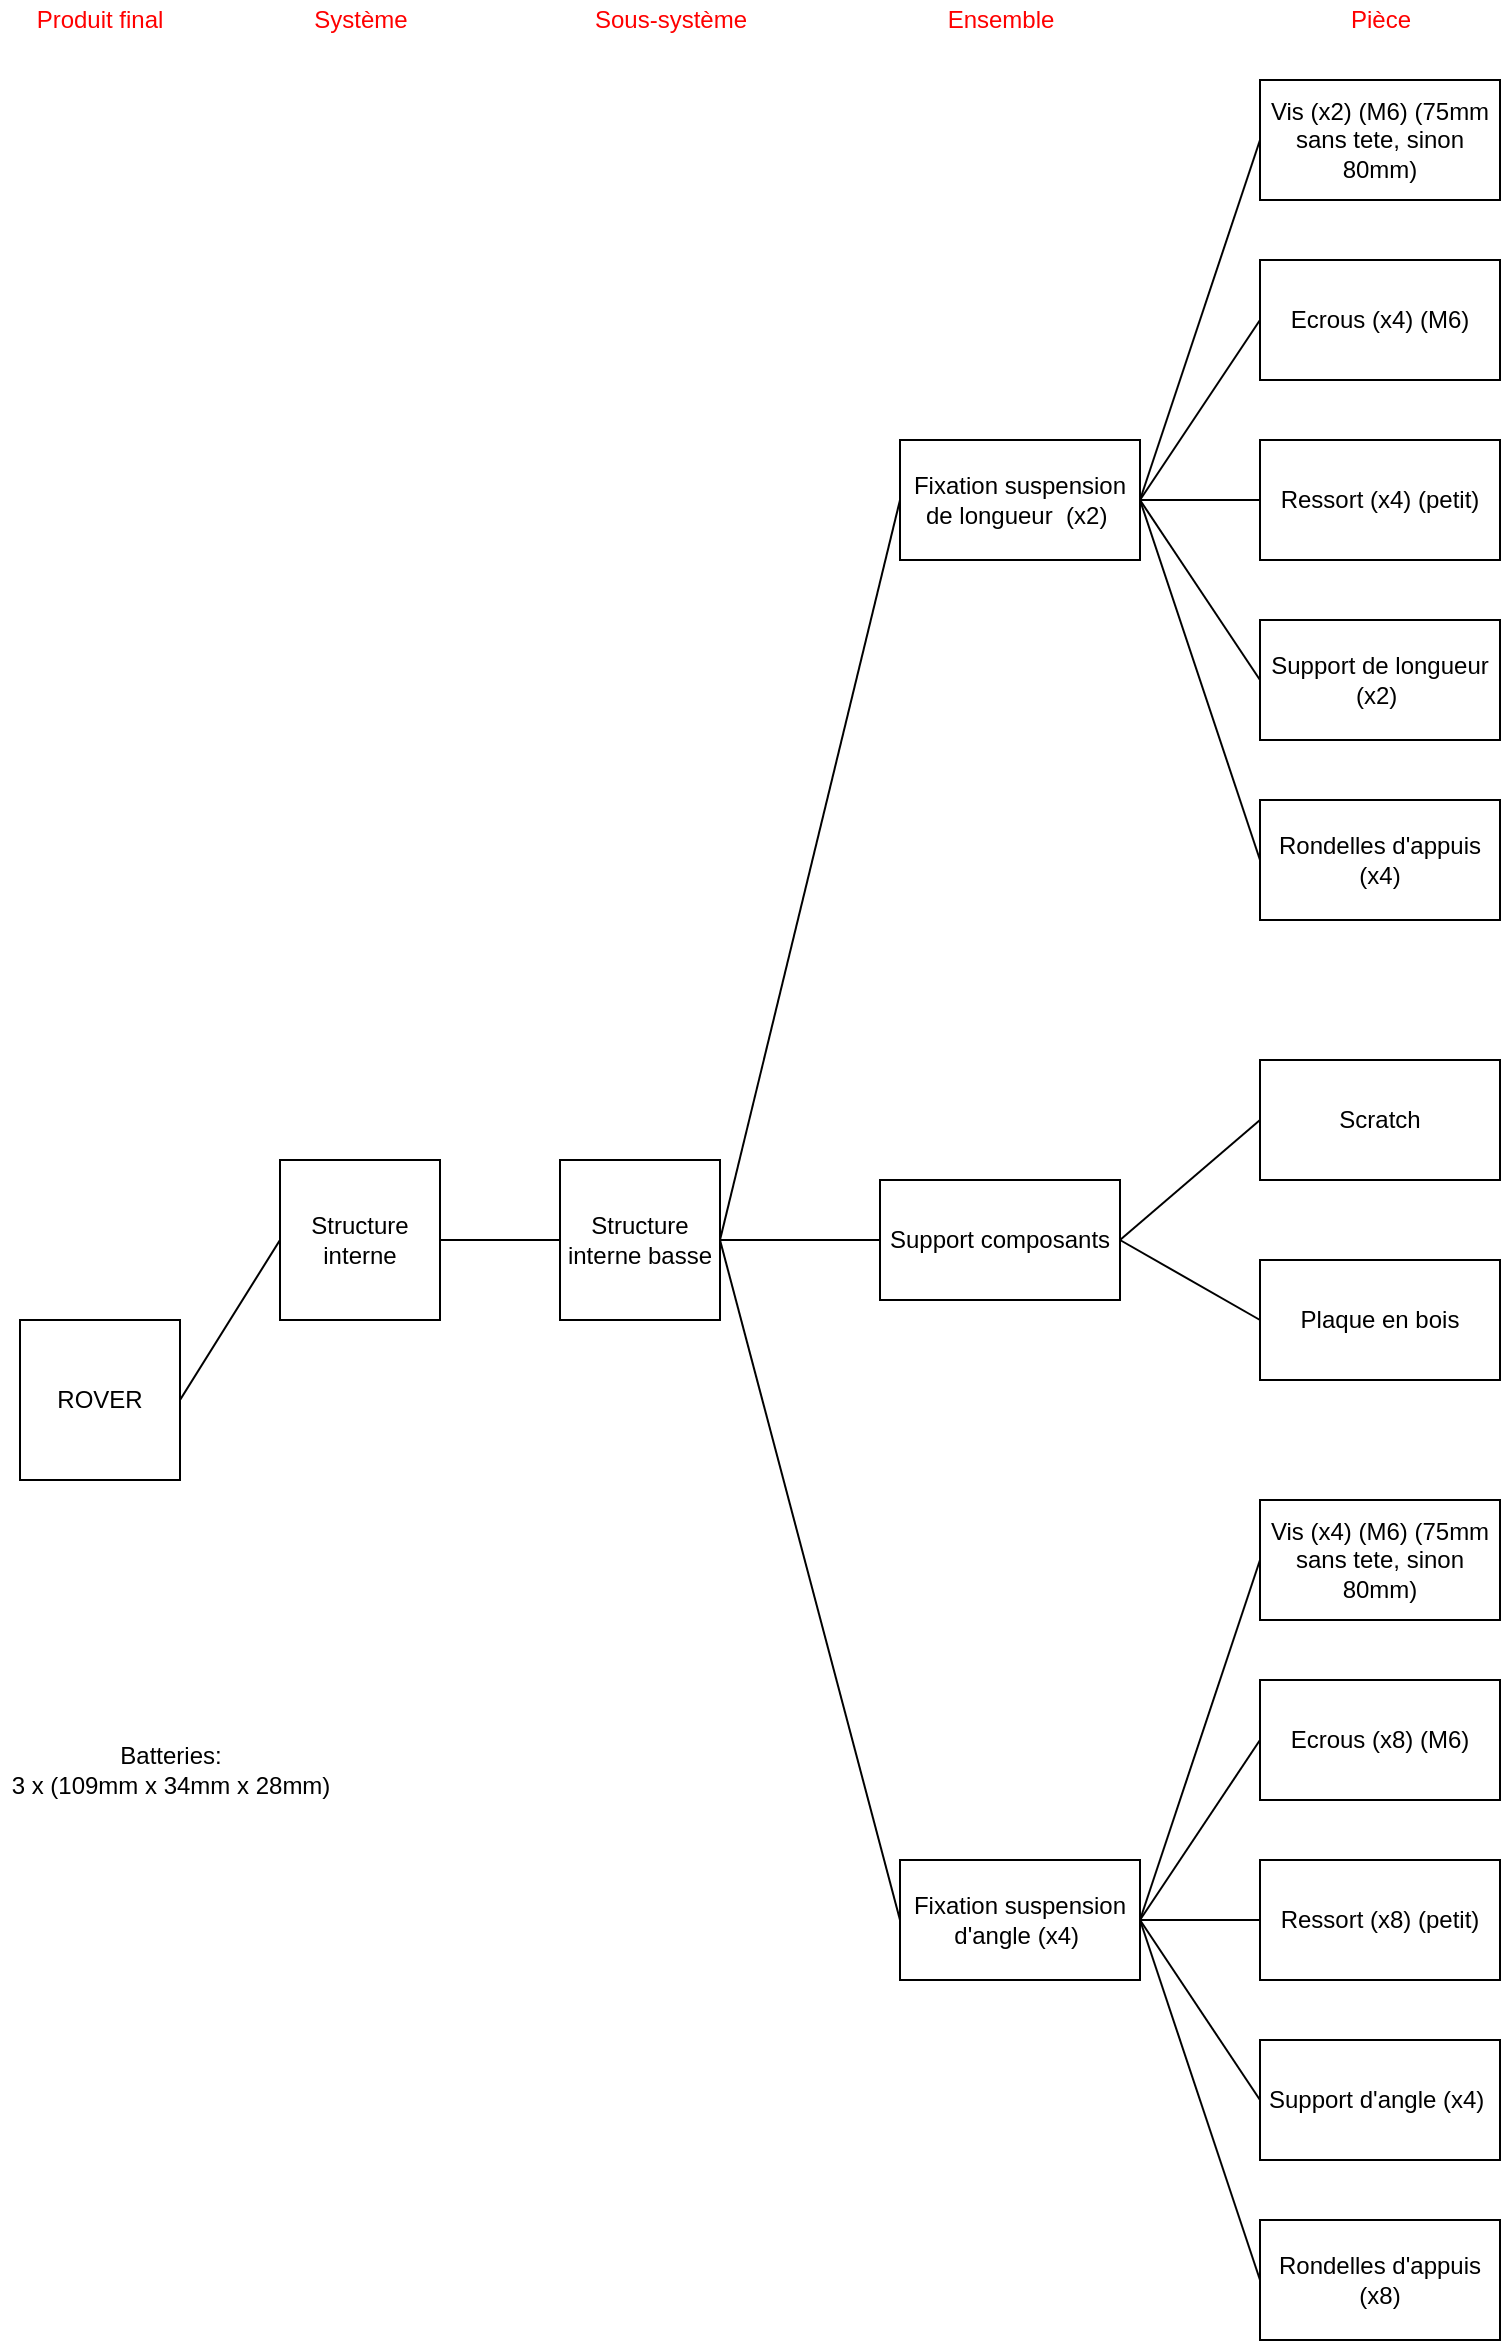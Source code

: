 <mxfile version="14.3.0" type="github">
  <diagram id="-r_7loNKQe63HdzvDH9P" name="Page-1">
    <mxGraphModel dx="1703" dy="1961" grid="1" gridSize="10" guides="1" tooltips="1" connect="1" arrows="1" fold="1" page="1" pageScale="1" pageWidth="827" pageHeight="1169" math="0" shadow="0">
      <root>
        <mxCell id="0" />
        <mxCell id="1" parent="0" />
        <mxCell id="rVRNtMf_y19ixe9vTFbE-1" value="ROVER" style="whiteSpace=wrap;html=1;aspect=fixed;" parent="1" vertex="1">
          <mxGeometry x="10" y="280" width="80" height="80" as="geometry" />
        </mxCell>
        <mxCell id="rVRNtMf_y19ixe9vTFbE-2" value="" style="endArrow=none;html=1;entryX=0;entryY=0.5;entryDx=0;entryDy=0;exitX=1;exitY=0.5;exitDx=0;exitDy=0;" parent="1" source="rVRNtMf_y19ixe9vTFbE-1" target="rVRNtMf_y19ixe9vTFbE-3" edge="1">
          <mxGeometry width="50" height="50" relative="1" as="geometry">
            <mxPoint x="80" y="310" as="sourcePoint" />
            <mxPoint x="160" y="190" as="targetPoint" />
          </mxGeometry>
        </mxCell>
        <mxCell id="rVRNtMf_y19ixe9vTFbE-3" value="Structure&lt;br&gt;interne" style="whiteSpace=wrap;html=1;aspect=fixed;" parent="1" vertex="1">
          <mxGeometry x="140" y="200" width="80" height="80" as="geometry" />
        </mxCell>
        <mxCell id="zL_rI8aIZWHBaIImfmpk-1" value="" style="endArrow=none;html=1;exitX=1;exitY=0.5;exitDx=0;exitDy=0;" parent="1" source="rVRNtMf_y19ixe9vTFbE-3" target="zL_rI8aIZWHBaIImfmpk-2" edge="1">
          <mxGeometry width="50" height="50" relative="1" as="geometry">
            <mxPoint x="220" y="189.5" as="sourcePoint" />
            <mxPoint x="300" y="189.5" as="targetPoint" />
          </mxGeometry>
        </mxCell>
        <mxCell id="zL_rI8aIZWHBaIImfmpk-2" value="Structure interne basse" style="whiteSpace=wrap;html=1;aspect=fixed;" parent="1" vertex="1">
          <mxGeometry x="280" y="200" width="80" height="80" as="geometry" />
        </mxCell>
        <mxCell id="jXSv2_IPyZ-ztP2nzSzB-3" value="Support composants" style="rounded=0;whiteSpace=wrap;html=1;" parent="1" vertex="1">
          <mxGeometry x="440" y="210" width="120" height="60" as="geometry" />
        </mxCell>
        <mxCell id="vqDQWSO-JDJzaBdUemxl-1" value="" style="endArrow=none;html=1;exitX=1;exitY=0.5;exitDx=0;exitDy=0;entryX=0;entryY=0.5;entryDx=0;entryDy=0;" parent="1" source="zL_rI8aIZWHBaIImfmpk-2" target="jXSv2_IPyZ-ztP2nzSzB-3" edge="1">
          <mxGeometry width="50" height="50" relative="1" as="geometry">
            <mxPoint x="360" y="190" as="sourcePoint" />
            <mxPoint x="440" y="110" as="targetPoint" />
          </mxGeometry>
        </mxCell>
        <mxCell id="vqDQWSO-JDJzaBdUemxl-2" value="&lt;font color=&quot;#ff0000&quot;&gt;Produit final&lt;/font&gt;" style="text;html=1;strokeColor=none;fillColor=none;align=center;verticalAlign=middle;whiteSpace=wrap;rounded=0;" parent="1" vertex="1">
          <mxGeometry x="10" y="-380" width="80" height="20" as="geometry" />
        </mxCell>
        <mxCell id="vqDQWSO-JDJzaBdUemxl-4" value="&lt;font color=&quot;#ff0000&quot;&gt;Système&lt;/font&gt;" style="text;html=1;align=center;verticalAlign=middle;resizable=0;points=[];autosize=1;" parent="1" vertex="1">
          <mxGeometry x="150" y="-380" width="60" height="20" as="geometry" />
        </mxCell>
        <mxCell id="vqDQWSO-JDJzaBdUemxl-5" value="&lt;font color=&quot;#ff0000&quot;&gt;Sous-système&lt;/font&gt;" style="text;html=1;align=center;verticalAlign=middle;resizable=0;points=[];autosize=1;" parent="1" vertex="1">
          <mxGeometry x="290" y="-380" width="90" height="20" as="geometry" />
        </mxCell>
        <mxCell id="vqDQWSO-JDJzaBdUemxl-7" value="" style="endArrow=none;html=1;entryX=0;entryY=0.5;entryDx=0;entryDy=0;exitX=1;exitY=0.5;exitDx=0;exitDy=0;" parent="1" source="zL_rI8aIZWHBaIImfmpk-2" target="vqDQWSO-JDJzaBdUemxl-9" edge="1">
          <mxGeometry width="50" height="50" relative="1" as="geometry">
            <mxPoint x="420" y="270" as="sourcePoint" />
            <mxPoint x="450" y="239.5" as="targetPoint" />
          </mxGeometry>
        </mxCell>
        <mxCell id="vqDQWSO-JDJzaBdUemxl-9" value="Fixation suspension d&#39;angle (x4)&amp;nbsp;" style="whiteSpace=wrap;html=1;" parent="1" vertex="1">
          <mxGeometry x="450" y="550" width="120" height="60" as="geometry" />
        </mxCell>
        <mxCell id="vqDQWSO-JDJzaBdUemxl-10" value="" style="endArrow=none;html=1;entryX=0;entryY=0.5;entryDx=0;entryDy=0;exitX=1;exitY=0.5;exitDx=0;exitDy=0;" parent="1" source="vqDQWSO-JDJzaBdUemxl-9" target="vqDQWSO-JDJzaBdUemxl-11" edge="1">
          <mxGeometry width="50" height="50" relative="1" as="geometry">
            <mxPoint x="560" y="520" as="sourcePoint" />
            <mxPoint x="610" y="400" as="targetPoint" />
            <Array as="points" />
          </mxGeometry>
        </mxCell>
        <mxCell id="vqDQWSO-JDJzaBdUemxl-11" value="Vis (x4) (M6) (75mm sans tete, sinon 80mm)" style="whiteSpace=wrap;html=1;rounded=0;" parent="1" vertex="1">
          <mxGeometry x="630" y="370" width="120" height="60" as="geometry" />
        </mxCell>
        <mxCell id="vqDQWSO-JDJzaBdUemxl-12" value="" style="endArrow=none;html=1;entryX=0;entryY=0.5;entryDx=0;entryDy=0;exitX=1;exitY=0.5;exitDx=0;exitDy=0;" parent="1" source="vqDQWSO-JDJzaBdUemxl-9" target="vqDQWSO-JDJzaBdUemxl-13" edge="1">
          <mxGeometry width="50" height="50" relative="1" as="geometry">
            <mxPoint x="560" y="520" as="sourcePoint" />
            <mxPoint x="600" y="460" as="targetPoint" />
            <Array as="points" />
          </mxGeometry>
        </mxCell>
        <mxCell id="vqDQWSO-JDJzaBdUemxl-13" value="Ecrous (x8) (M6)" style="whiteSpace=wrap;html=1;" parent="1" vertex="1">
          <mxGeometry x="630" y="460" width="120" height="60" as="geometry" />
        </mxCell>
        <mxCell id="vqDQWSO-JDJzaBdUemxl-15" value="Ressort (x8) (petit)" style="whiteSpace=wrap;html=1;" parent="1" vertex="1">
          <mxGeometry x="630" y="550" width="120" height="60" as="geometry" />
        </mxCell>
        <mxCell id="vqDQWSO-JDJzaBdUemxl-16" value="" style="endArrow=none;html=1;exitX=0;exitY=0.5;exitDx=0;exitDy=0;entryX=1;entryY=0.5;entryDx=0;entryDy=0;" parent="1" source="vqDQWSO-JDJzaBdUemxl-15" target="vqDQWSO-JDJzaBdUemxl-9" edge="1">
          <mxGeometry width="50" height="50" relative="1" as="geometry">
            <mxPoint x="560" y="550" as="sourcePoint" />
            <mxPoint x="560" y="470" as="targetPoint" />
          </mxGeometry>
        </mxCell>
        <mxCell id="vqDQWSO-JDJzaBdUemxl-17" value="Support d&#39;angle (x4)&amp;nbsp;" style="whiteSpace=wrap;html=1;" parent="1" vertex="1">
          <mxGeometry x="630" y="640" width="120" height="60" as="geometry" />
        </mxCell>
        <mxCell id="vqDQWSO-JDJzaBdUemxl-19" value="" style="endArrow=none;html=1;entryX=1;entryY=0.5;entryDx=0;entryDy=0;exitX=0;exitY=0.5;exitDx=0;exitDy=0;" parent="1" source="vqDQWSO-JDJzaBdUemxl-17" target="vqDQWSO-JDJzaBdUemxl-9" edge="1">
          <mxGeometry width="50" height="50" relative="1" as="geometry">
            <mxPoint x="530" y="650" as="sourcePoint" />
            <mxPoint x="580" y="600" as="targetPoint" />
          </mxGeometry>
        </mxCell>
        <mxCell id="vqDQWSO-JDJzaBdUemxl-20" value="Scratch" style="whiteSpace=wrap;html=1;" parent="1" vertex="1">
          <mxGeometry x="630" y="150" width="120" height="60" as="geometry" />
        </mxCell>
        <mxCell id="vqDQWSO-JDJzaBdUemxl-22" value="Plaque en bois" style="whiteSpace=wrap;html=1;" parent="1" vertex="1">
          <mxGeometry x="630" y="250" width="120" height="60" as="geometry" />
        </mxCell>
        <mxCell id="vqDQWSO-JDJzaBdUemxl-23" value="" style="endArrow=none;html=1;entryX=0;entryY=0.5;entryDx=0;entryDy=0;exitX=1;exitY=0.5;exitDx=0;exitDy=0;" parent="1" source="jXSv2_IPyZ-ztP2nzSzB-3" target="vqDQWSO-JDJzaBdUemxl-20" edge="1">
          <mxGeometry width="50" height="50" relative="1" as="geometry">
            <mxPoint x="570" y="240" as="sourcePoint" />
            <mxPoint x="610" y="190" as="targetPoint" />
          </mxGeometry>
        </mxCell>
        <mxCell id="vqDQWSO-JDJzaBdUemxl-24" value="" style="endArrow=none;html=1;entryX=0;entryY=0.5;entryDx=0;entryDy=0;exitX=1;exitY=0.5;exitDx=0;exitDy=0;" parent="1" source="jXSv2_IPyZ-ztP2nzSzB-3" target="vqDQWSO-JDJzaBdUemxl-22" edge="1">
          <mxGeometry width="50" height="50" relative="1" as="geometry">
            <mxPoint x="590" y="240" as="sourcePoint" />
            <mxPoint x="450" y="320" as="targetPoint" />
          </mxGeometry>
        </mxCell>
        <mxCell id="vqDQWSO-JDJzaBdUemxl-32" value="Batteries:&lt;br&gt;3 x (109mm x 34mm x 28mm)" style="text;html=1;align=center;verticalAlign=middle;resizable=0;points=[];autosize=1;" parent="1" vertex="1">
          <mxGeometry y="490" width="170" height="30" as="geometry" />
        </mxCell>
        <mxCell id="jHONusKLtYtE3Wcou1TV-1" value="Ensemble" style="text;html=1;align=center;verticalAlign=middle;resizable=0;points=[];autosize=1;fontColor=#FF0000;" parent="1" vertex="1">
          <mxGeometry x="465" y="-380" width="70" height="20" as="geometry" />
        </mxCell>
        <mxCell id="jHONusKLtYtE3Wcou1TV-2" value="Pièce" style="text;html=1;align=center;verticalAlign=middle;resizable=0;points=[];autosize=1;fontColor=#FF0000;" parent="1" vertex="1">
          <mxGeometry x="665" y="-380" width="50" height="20" as="geometry" />
        </mxCell>
        <mxCell id="UYZ_LNtOyXUvJbUCEBqO-3" value="Rondelles d&#39;appuis (x8)" style="whiteSpace=wrap;html=1;" parent="1" vertex="1">
          <mxGeometry x="630" y="730" width="120" height="60" as="geometry" />
        </mxCell>
        <mxCell id="UYZ_LNtOyXUvJbUCEBqO-4" value="" style="endArrow=none;html=1;entryX=1;entryY=0.5;entryDx=0;entryDy=0;exitX=0;exitY=0.5;exitDx=0;exitDy=0;" parent="1" source="UYZ_LNtOyXUvJbUCEBqO-3" target="vqDQWSO-JDJzaBdUemxl-9" edge="1">
          <mxGeometry width="50" height="50" relative="1" as="geometry">
            <mxPoint x="530" y="695" as="sourcePoint" />
            <mxPoint x="580" y="645" as="targetPoint" />
          </mxGeometry>
        </mxCell>
        <mxCell id="X4MiwaMOldAr7x9i5y2H-34" value="Fixation suspension de longueur&amp;nbsp; (x2)&amp;nbsp;" style="whiteSpace=wrap;html=1;" vertex="1" parent="1">
          <mxGeometry x="450" y="-160" width="120" height="60" as="geometry" />
        </mxCell>
        <mxCell id="X4MiwaMOldAr7x9i5y2H-35" value="" style="endArrow=none;html=1;entryX=0;entryY=0.5;entryDx=0;entryDy=0;exitX=1;exitY=0.5;exitDx=0;exitDy=0;" edge="1" parent="1" source="X4MiwaMOldAr7x9i5y2H-34" target="X4MiwaMOldAr7x9i5y2H-36">
          <mxGeometry width="50" height="50" relative="1" as="geometry">
            <mxPoint x="560" y="-190" as="sourcePoint" />
            <mxPoint x="610" y="-310" as="targetPoint" />
            <Array as="points" />
          </mxGeometry>
        </mxCell>
        <mxCell id="X4MiwaMOldAr7x9i5y2H-36" value="Vis (x2) (M6) (75mm sans tete, sinon 80mm)" style="whiteSpace=wrap;html=1;rounded=0;" vertex="1" parent="1">
          <mxGeometry x="630" y="-340" width="120" height="60" as="geometry" />
        </mxCell>
        <mxCell id="X4MiwaMOldAr7x9i5y2H-37" value="" style="endArrow=none;html=1;entryX=0;entryY=0.5;entryDx=0;entryDy=0;exitX=1;exitY=0.5;exitDx=0;exitDy=0;" edge="1" parent="1" source="X4MiwaMOldAr7x9i5y2H-34" target="X4MiwaMOldAr7x9i5y2H-38">
          <mxGeometry width="50" height="50" relative="1" as="geometry">
            <mxPoint x="560" y="-190" as="sourcePoint" />
            <mxPoint x="600" y="-250" as="targetPoint" />
            <Array as="points" />
          </mxGeometry>
        </mxCell>
        <mxCell id="X4MiwaMOldAr7x9i5y2H-38" value="Ecrous (x4) (M6)" style="whiteSpace=wrap;html=1;" vertex="1" parent="1">
          <mxGeometry x="630" y="-250" width="120" height="60" as="geometry" />
        </mxCell>
        <mxCell id="X4MiwaMOldAr7x9i5y2H-39" value="Ressort (x4) (petit)" style="whiteSpace=wrap;html=1;" vertex="1" parent="1">
          <mxGeometry x="630" y="-160" width="120" height="60" as="geometry" />
        </mxCell>
        <mxCell id="X4MiwaMOldAr7x9i5y2H-40" value="" style="endArrow=none;html=1;exitX=0;exitY=0.5;exitDx=0;exitDy=0;entryX=1;entryY=0.5;entryDx=0;entryDy=0;" edge="1" parent="1" source="X4MiwaMOldAr7x9i5y2H-39" target="X4MiwaMOldAr7x9i5y2H-34">
          <mxGeometry width="50" height="50" relative="1" as="geometry">
            <mxPoint x="560" y="-160" as="sourcePoint" />
            <mxPoint x="560" y="-240" as="targetPoint" />
          </mxGeometry>
        </mxCell>
        <mxCell id="X4MiwaMOldAr7x9i5y2H-41" value="Support de longueur (x2)&amp;nbsp;" style="whiteSpace=wrap;html=1;" vertex="1" parent="1">
          <mxGeometry x="630" y="-70" width="120" height="60" as="geometry" />
        </mxCell>
        <mxCell id="X4MiwaMOldAr7x9i5y2H-42" value="" style="endArrow=none;html=1;entryX=1;entryY=0.5;entryDx=0;entryDy=0;exitX=0;exitY=0.5;exitDx=0;exitDy=0;" edge="1" parent="1" source="X4MiwaMOldAr7x9i5y2H-41" target="X4MiwaMOldAr7x9i5y2H-34">
          <mxGeometry width="50" height="50" relative="1" as="geometry">
            <mxPoint x="530" y="-60" as="sourcePoint" />
            <mxPoint x="580" y="-110" as="targetPoint" />
          </mxGeometry>
        </mxCell>
        <mxCell id="X4MiwaMOldAr7x9i5y2H-43" value="Rondelles d&#39;appuis (x4)" style="whiteSpace=wrap;html=1;" vertex="1" parent="1">
          <mxGeometry x="630" y="20" width="120" height="60" as="geometry" />
        </mxCell>
        <mxCell id="X4MiwaMOldAr7x9i5y2H-44" value="" style="endArrow=none;html=1;entryX=1;entryY=0.5;entryDx=0;entryDy=0;exitX=0;exitY=0.5;exitDx=0;exitDy=0;" edge="1" parent="1" source="X4MiwaMOldAr7x9i5y2H-43" target="X4MiwaMOldAr7x9i5y2H-34">
          <mxGeometry width="50" height="50" relative="1" as="geometry">
            <mxPoint x="530" y="-15" as="sourcePoint" />
            <mxPoint x="580" y="-65" as="targetPoint" />
          </mxGeometry>
        </mxCell>
        <mxCell id="X4MiwaMOldAr7x9i5y2H-45" value="" style="endArrow=none;html=1;exitX=1;exitY=0.5;exitDx=0;exitDy=0;entryX=0;entryY=0.5;entryDx=0;entryDy=0;" edge="1" parent="1" source="zL_rI8aIZWHBaIImfmpk-2" target="X4MiwaMOldAr7x9i5y2H-34">
          <mxGeometry width="50" height="50" relative="1" as="geometry">
            <mxPoint x="440" y="50" as="sourcePoint" />
            <mxPoint x="490" as="targetPoint" />
          </mxGeometry>
        </mxCell>
      </root>
    </mxGraphModel>
  </diagram>
</mxfile>
